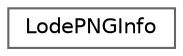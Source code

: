 digraph "类继承关系图"
{
 // LATEX_PDF_SIZE
  bgcolor="transparent";
  edge [fontname=Helvetica,fontsize=10,labelfontname=Helvetica,labelfontsize=10];
  node [fontname=Helvetica,fontsize=10,shape=box,height=0.2,width=0.4];
  rankdir="LR";
  Node0 [id="Node000000",label="LodePNGInfo",height=0.2,width=0.4,color="grey40", fillcolor="white", style="filled",URL="$struct_lode_p_n_g_info.html",tooltip=" "];
}
